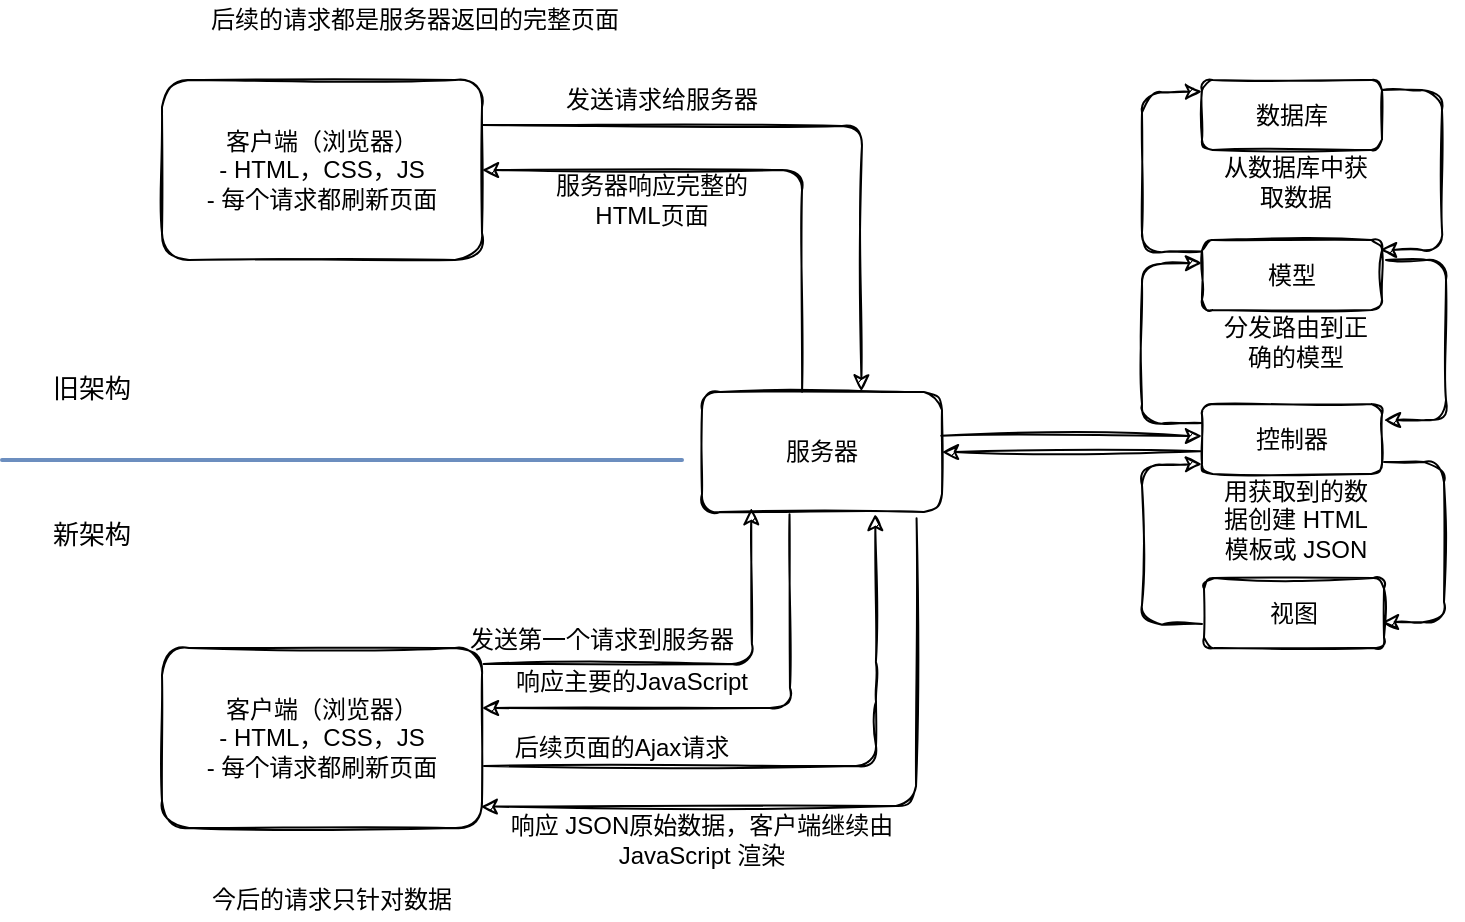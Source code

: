 <mxfile version="14.6.13" type="device"><diagram id="dEYAjTxxdtpzwiRtR6KX" name="第 1 页"><mxGraphModel dx="1422" dy="815" grid="1" gridSize="10" guides="1" tooltips="1" connect="1" arrows="1" fold="1" page="1" pageScale="1" pageWidth="1169" pageHeight="827" math="0" shadow="0"><root><mxCell id="0"/><mxCell id="1" parent="0"/><mxCell id="9DY_yg_4WkLsJyirYnkZ-1" value="客户端（浏览器）&lt;br&gt;- HTML，CSS，JS&lt;br&gt;- 每个请求都刷新页面" style="rounded=1;whiteSpace=wrap;html=1;sketch=1;" vertex="1" parent="1"><mxGeometry x="100" y="130" width="160" height="90" as="geometry"/></mxCell><mxCell id="9DY_yg_4WkLsJyirYnkZ-2" value="服务器" style="rounded=1;whiteSpace=wrap;html=1;glass=0;sketch=1;shadow=0;" vertex="1" parent="1"><mxGeometry x="370" y="286" width="120" height="60" as="geometry"/></mxCell><mxCell id="9DY_yg_4WkLsJyirYnkZ-3" value="数据库" style="rounded=1;whiteSpace=wrap;html=1;sketch=1;" vertex="1" parent="1"><mxGeometry x="620" y="130" width="90" height="35" as="geometry"/></mxCell><mxCell id="9DY_yg_4WkLsJyirYnkZ-4" value="模型" style="rounded=1;whiteSpace=wrap;html=1;sketch=1;" vertex="1" parent="1"><mxGeometry x="620" y="210" width="90" height="35" as="geometry"/></mxCell><mxCell id="9DY_yg_4WkLsJyirYnkZ-5" value="控制器" style="rounded=1;whiteSpace=wrap;html=1;sketch=1;" vertex="1" parent="1"><mxGeometry x="620" y="292" width="90" height="35" as="geometry"/></mxCell><mxCell id="9DY_yg_4WkLsJyirYnkZ-6" value="视图" style="rounded=1;whiteSpace=wrap;html=1;sketch=1;" vertex="1" parent="1"><mxGeometry x="621" y="379" width="90" height="35" as="geometry"/></mxCell><mxCell id="9DY_yg_4WkLsJyirYnkZ-8" value="" style="endArrow=classic;html=1;exitX=0;exitY=0.5;exitDx=0;exitDy=0;entryX=0;entryY=0.5;entryDx=0;entryDy=0;sketch=1;" edge="1" parent="1"><mxGeometry width="50" height="50" relative="1" as="geometry"><mxPoint x="620" y="215.75" as="sourcePoint"/><mxPoint x="620" y="135.75" as="targetPoint"/><Array as="points"><mxPoint x="590" y="216.25"/><mxPoint x="590" y="136.25"/></Array></mxGeometry></mxCell><mxCell id="9DY_yg_4WkLsJyirYnkZ-9" value="从数据库中获取数据" style="text;html=1;strokeColor=none;fillColor=none;align=center;verticalAlign=middle;whiteSpace=wrap;rounded=0;sketch=1;" vertex="1" parent="1"><mxGeometry x="627" y="171" width="80" height="20" as="geometry"/></mxCell><mxCell id="9DY_yg_4WkLsJyirYnkZ-13" value="" style="endArrow=classic;html=1;exitX=0;exitY=0.5;exitDx=0;exitDy=0;entryX=0;entryY=0.5;entryDx=0;entryDy=0;sketch=1;" edge="1" parent="1"><mxGeometry width="50" height="50" relative="1" as="geometry"><mxPoint x="620" y="301.5" as="sourcePoint"/><mxPoint x="620" y="221.5" as="targetPoint"/><Array as="points"><mxPoint x="590" y="302"/><mxPoint x="590" y="222"/></Array></mxGeometry></mxCell><mxCell id="9DY_yg_4WkLsJyirYnkZ-14" value="" style="endArrow=classic;html=1;exitX=0;exitY=0.5;exitDx=0;exitDy=0;entryX=0;entryY=0.5;entryDx=0;entryDy=0;sketch=1;" edge="1" parent="1"><mxGeometry width="50" height="50" relative="1" as="geometry"><mxPoint x="620" y="402" as="sourcePoint"/><mxPoint x="620" y="322" as="targetPoint"/><Array as="points"><mxPoint x="590" y="402.5"/><mxPoint x="590" y="322.5"/></Array></mxGeometry></mxCell><mxCell id="9DY_yg_4WkLsJyirYnkZ-15" value="" style="endArrow=classic;html=1;shadow=0;sketch=1;" edge="1" parent="1"><mxGeometry width="50" height="50" relative="1" as="geometry"><mxPoint x="710" y="135" as="sourcePoint"/><mxPoint x="709" y="215" as="targetPoint"/><Array as="points"><mxPoint x="740" y="135"/><mxPoint x="740" y="215"/></Array></mxGeometry></mxCell><mxCell id="9DY_yg_4WkLsJyirYnkZ-16" value="" style="endArrow=classic;html=1;shadow=0;sketch=1;" edge="1" parent="1"><mxGeometry width="50" height="50" relative="1" as="geometry"><mxPoint x="712" y="220" as="sourcePoint"/><mxPoint x="711" y="300" as="targetPoint"/><Array as="points"><mxPoint x="742" y="220"/><mxPoint x="742" y="300"/></Array></mxGeometry></mxCell><mxCell id="9DY_yg_4WkLsJyirYnkZ-17" value="" style="endArrow=classic;html=1;shadow=0;sketch=1;" edge="1" parent="1"><mxGeometry width="50" height="50" relative="1" as="geometry"><mxPoint x="711" y="321" as="sourcePoint"/><mxPoint x="710" y="401" as="targetPoint"/><Array as="points"><mxPoint x="741" y="321"/><mxPoint x="741" y="401"/></Array></mxGeometry></mxCell><mxCell id="9DY_yg_4WkLsJyirYnkZ-19" value="分发路由到正确的模型" style="text;html=1;strokeColor=none;fillColor=none;align=center;verticalAlign=middle;whiteSpace=wrap;rounded=0;sketch=1;" vertex="1" parent="1"><mxGeometry x="627" y="251" width="80" height="20" as="geometry"/></mxCell><mxCell id="9DY_yg_4WkLsJyirYnkZ-20" value="用获取到的数据创建 HTML 模板或 JSON" style="text;html=1;strokeColor=none;fillColor=none;align=center;verticalAlign=middle;whiteSpace=wrap;rounded=0;sketch=1;" vertex="1" parent="1"><mxGeometry x="627" y="340" width="80" height="20" as="geometry"/></mxCell><mxCell id="9DY_yg_4WkLsJyirYnkZ-21" value="" style="endArrow=classic;html=1;shadow=0;exitX=0.997;exitY=0.331;exitDx=0;exitDy=0;exitPerimeter=0;sketch=1;" edge="1" parent="1"><mxGeometry width="50" height="50" relative="1" as="geometry"><mxPoint x="489.64" y="307.86" as="sourcePoint"/><mxPoint x="620" y="308" as="targetPoint"/></mxGeometry></mxCell><mxCell id="9DY_yg_4WkLsJyirYnkZ-22" value="" style="endArrow=classic;html=1;shadow=0;entryX=1;entryY=0.5;entryDx=0;entryDy=0;exitX=-0.009;exitY=0.674;exitDx=0;exitDy=0;exitPerimeter=0;sketch=1;" edge="1" parent="1" source="9DY_yg_4WkLsJyirYnkZ-5" target="9DY_yg_4WkLsJyirYnkZ-2"><mxGeometry width="50" height="50" relative="1" as="geometry"><mxPoint x="520" y="400" as="sourcePoint"/><mxPoint x="570" y="350" as="targetPoint"/></mxGeometry></mxCell><mxCell id="9DY_yg_4WkLsJyirYnkZ-23" value="客户端（浏览器）&lt;br&gt;- HTML，CSS，JS&lt;br&gt;- 每个请求都刷新页面" style="rounded=1;whiteSpace=wrap;html=1;sketch=1;" vertex="1" parent="1"><mxGeometry x="100" y="414" width="160" height="90" as="geometry"/></mxCell><mxCell id="9DY_yg_4WkLsJyirYnkZ-27" value="" style="endArrow=classic;html=1;shadow=0;exitX=1;exitY=0.25;exitDx=0;exitDy=0;entryX=0.664;entryY=-0.005;entryDx=0;entryDy=0;entryPerimeter=0;sketch=1;" edge="1" parent="1" source="9DY_yg_4WkLsJyirYnkZ-1" target="9DY_yg_4WkLsJyirYnkZ-2"><mxGeometry width="50" height="50" relative="1" as="geometry"><mxPoint x="370" y="190" as="sourcePoint"/><mxPoint x="450" y="280" as="targetPoint"/><Array as="points"><mxPoint x="450" y="153"/></Array></mxGeometry></mxCell><mxCell id="9DY_yg_4WkLsJyirYnkZ-28" value="" style="endArrow=classic;html=1;shadow=0;entryX=1;entryY=0.5;entryDx=0;entryDy=0;exitX=0.417;exitY=-0.003;exitDx=0;exitDy=0;exitPerimeter=0;sketch=1;" edge="1" parent="1" source="9DY_yg_4WkLsJyirYnkZ-2" target="9DY_yg_4WkLsJyirYnkZ-1"><mxGeometry width="50" height="50" relative="1" as="geometry"><mxPoint x="310" y="270" as="sourcePoint"/><mxPoint x="360" y="220" as="targetPoint"/><Array as="points"><mxPoint x="420" y="175"/></Array></mxGeometry></mxCell><mxCell id="9DY_yg_4WkLsJyirYnkZ-29" value="" style="endArrow=classic;html=1;shadow=0;entryX=0.205;entryY=1.018;entryDx=0;entryDy=0;entryPerimeter=0;exitX=1.005;exitY=0.122;exitDx=0;exitDy=0;exitPerimeter=0;sketch=1;" edge="1" parent="1"><mxGeometry width="50" height="50" relative="1" as="geometry"><mxPoint x="260.8" y="421.98" as="sourcePoint"/><mxPoint x="394.6" y="344.08" as="targetPoint"/><Array as="points"><mxPoint x="395" y="422"/></Array></mxGeometry></mxCell><mxCell id="9DY_yg_4WkLsJyirYnkZ-30" value="" style="endArrow=classic;html=1;shadow=0;exitX=0.423;exitY=1.052;exitDx=0;exitDy=0;exitPerimeter=0;sketch=1;" edge="1" parent="1"><mxGeometry width="50" height="50" relative="1" as="geometry"><mxPoint x="413.76" y="347.12" as="sourcePoint"/><mxPoint x="260" y="444" as="targetPoint"/><Array as="points"><mxPoint x="414" y="444"/></Array></mxGeometry></mxCell><mxCell id="9DY_yg_4WkLsJyirYnkZ-31" value="" style="endArrow=classic;html=1;shadow=0;entryX=0.722;entryY=1.017;entryDx=0;entryDy=0;entryPerimeter=0;sketch=1;" edge="1" parent="1" target="9DY_yg_4WkLsJyirYnkZ-2"><mxGeometry width="50" height="50" relative="1" as="geometry"><mxPoint x="261" y="473" as="sourcePoint"/><mxPoint x="457" y="352" as="targetPoint"/><Array as="points"><mxPoint x="457" y="473"/><mxPoint x="457" y="431"/></Array></mxGeometry></mxCell><mxCell id="9DY_yg_4WkLsJyirYnkZ-32" value="" style="endArrow=classic;html=1;shadow=0;entryX=0.996;entryY=0.881;entryDx=0;entryDy=0;entryPerimeter=0;exitX=0.894;exitY=1.052;exitDx=0;exitDy=0;exitPerimeter=0;sketch=1;" edge="1" parent="1" source="9DY_yg_4WkLsJyirYnkZ-2" target="9DY_yg_4WkLsJyirYnkZ-23"><mxGeometry width="50" height="50" relative="1" as="geometry"><mxPoint x="310" y="600" as="sourcePoint"/><mxPoint x="360" y="550" as="targetPoint"/><Array as="points"><mxPoint x="477" y="493"/></Array></mxGeometry></mxCell><mxCell id="9DY_yg_4WkLsJyirYnkZ-33" value="发送请求给服务器" style="text;html=1;strokeColor=none;fillColor=none;align=center;verticalAlign=middle;whiteSpace=wrap;rounded=0;sketch=1;" vertex="1" parent="1"><mxGeometry x="300" y="130" width="100" height="20" as="geometry"/></mxCell><mxCell id="9DY_yg_4WkLsJyirYnkZ-34" value="服务器响应完整的HTML页面" style="text;html=1;strokeColor=none;fillColor=none;align=center;verticalAlign=middle;whiteSpace=wrap;rounded=0;sketch=1;" vertex="1" parent="1"><mxGeometry x="280" y="180" width="130" height="20" as="geometry"/></mxCell><mxCell id="9DY_yg_4WkLsJyirYnkZ-35" value="发送第一个请求到服务器" style="text;html=1;strokeColor=none;fillColor=none;align=center;verticalAlign=middle;whiteSpace=wrap;rounded=0;sketch=1;" vertex="1" parent="1"><mxGeometry x="250" y="400" width="140" height="20" as="geometry"/></mxCell><mxCell id="9DY_yg_4WkLsJyirYnkZ-36" value="响应主要的JavaScript" style="text;html=1;strokeColor=none;fillColor=none;align=center;verticalAlign=middle;whiteSpace=wrap;rounded=0;sketch=1;" vertex="1" parent="1"><mxGeometry x="270" y="421" width="130" height="20" as="geometry"/></mxCell><mxCell id="9DY_yg_4WkLsJyirYnkZ-37" value="后续页面的Ajax请求" style="text;html=1;strokeColor=none;fillColor=none;align=center;verticalAlign=middle;whiteSpace=wrap;rounded=0;sketch=1;" vertex="1" parent="1"><mxGeometry x="260" y="454" width="140" height="20" as="geometry"/></mxCell><mxCell id="9DY_yg_4WkLsJyirYnkZ-39" value="响应 JSON原始数据，客户端继续由 JavaScript 渲染" style="text;html=1;strokeColor=none;fillColor=none;align=center;verticalAlign=middle;whiteSpace=wrap;rounded=0;sketch=1;" vertex="1" parent="1"><mxGeometry x="270" y="500" width="200" height="20" as="geometry"/></mxCell><mxCell id="9DY_yg_4WkLsJyirYnkZ-40" value="今后的请求只针对数据" style="text;html=1;strokeColor=none;fillColor=none;align=center;verticalAlign=middle;whiteSpace=wrap;rounded=0;sketch=1;" vertex="1" parent="1"><mxGeometry x="110" y="530" width="150" height="20" as="geometry"/></mxCell><mxCell id="9DY_yg_4WkLsJyirYnkZ-41" value="" style="endArrow=none;html=1;shadow=0;strokeWidth=2;fillColor=#dae8fc;strokeColor=#6c8ebf;sketch=1;" edge="1" parent="1"><mxGeometry width="50" height="50" relative="1" as="geometry"><mxPoint x="20" y="320" as="sourcePoint"/><mxPoint x="360" y="320" as="targetPoint"/></mxGeometry></mxCell><mxCell id="9DY_yg_4WkLsJyirYnkZ-42" value="&lt;font style=&quot;font-size: 13px&quot;&gt;旧架构&lt;/font&gt;" style="text;html=1;strokeColor=none;fillColor=none;align=center;verticalAlign=middle;whiteSpace=wrap;rounded=0;sketch=1;" vertex="1" parent="1"><mxGeometry x="30" y="274" width="70" height="20" as="geometry"/></mxCell><mxCell id="9DY_yg_4WkLsJyirYnkZ-43" value="&lt;font style=&quot;font-size: 13px&quot;&gt;新架构&lt;/font&gt;" style="text;html=1;strokeColor=none;fillColor=none;align=center;verticalAlign=middle;whiteSpace=wrap;rounded=0;sketch=1;" vertex="1" parent="1"><mxGeometry x="30" y="347" width="70" height="20" as="geometry"/></mxCell><mxCell id="9DY_yg_4WkLsJyirYnkZ-44" value="后续的请求都是服务器返回的完整页面" style="text;html=1;strokeColor=none;fillColor=none;align=center;verticalAlign=middle;whiteSpace=wrap;rounded=0;sketch=1;" vertex="1" parent="1"><mxGeometry x="104" y="90" width="245" height="20" as="geometry"/></mxCell></root></mxGraphModel></diagram></mxfile>